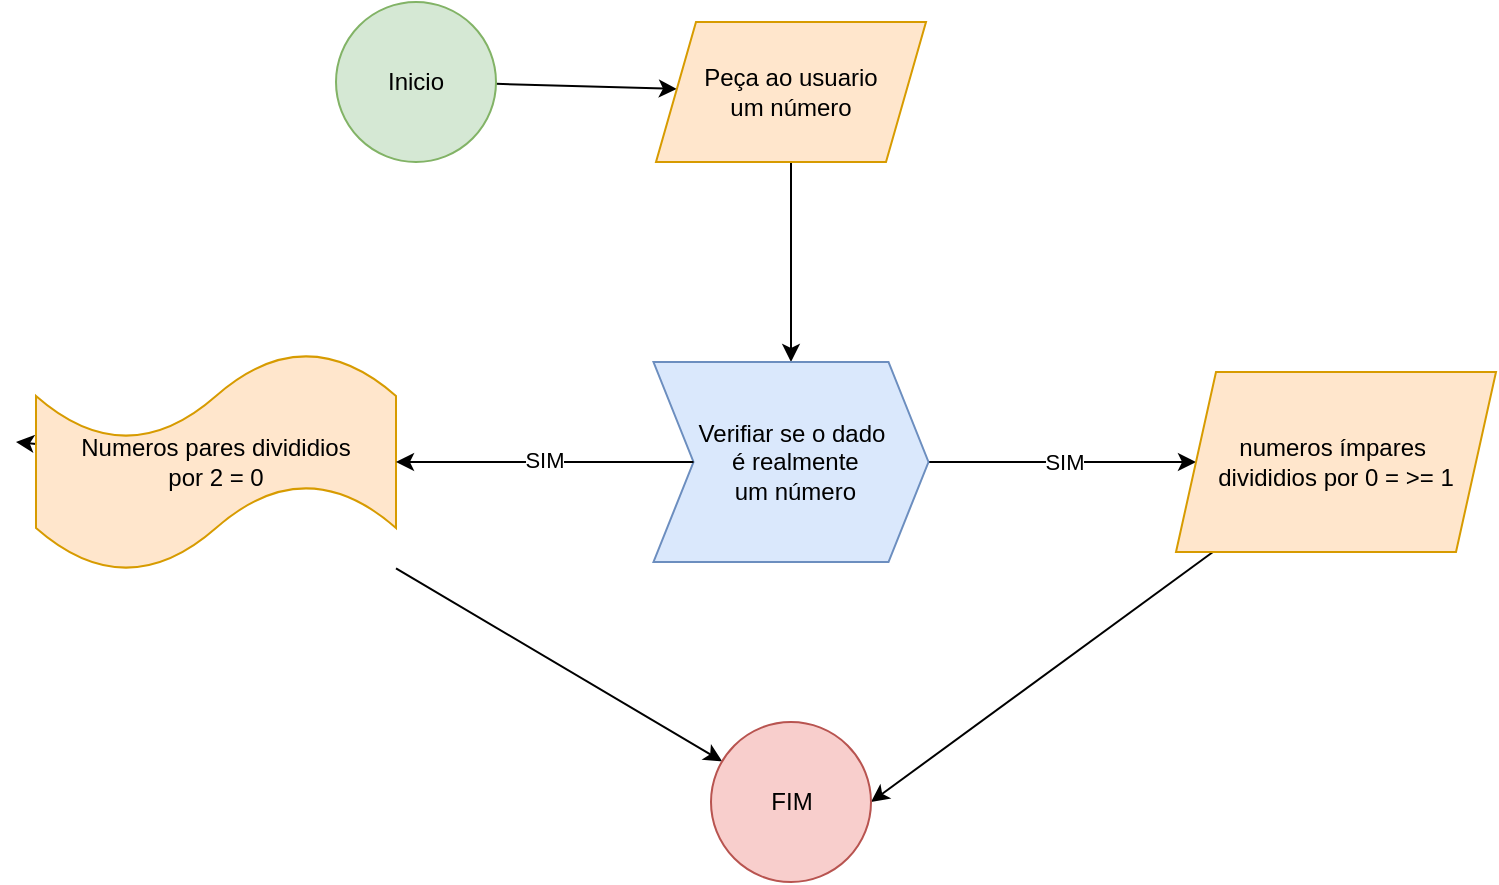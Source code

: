<mxfile>
    <diagram id="PL0KoXmfdAQT3ade5hiX" name="Page-1">
        <mxGraphModel dx="1687" dy="577" grid="1" gridSize="10" guides="1" tooltips="1" connect="1" arrows="1" fold="1" page="1" pageScale="1" pageWidth="850" pageHeight="1100" math="0" shadow="0">
            <root>
                <mxCell id="0"/>
                <mxCell id="1" parent="0"/>
                <mxCell id="4" style="edgeStyle=none;html=1;" edge="1" parent="1" source="2" target="3">
                    <mxGeometry relative="1" as="geometry"/>
                </mxCell>
                <mxCell id="2" value="Inicio" style="ellipse;whiteSpace=wrap;html=1;aspect=fixed;fillColor=#d5e8d4;strokeColor=#82b366;" vertex="1" parent="1">
                    <mxGeometry x="80" y="170" width="80" height="80" as="geometry"/>
                </mxCell>
                <mxCell id="6" style="edgeStyle=none;html=1;" edge="1" parent="1" source="3" target="5">
                    <mxGeometry relative="1" as="geometry"/>
                </mxCell>
                <mxCell id="3" value="Peça ao usuario&lt;div&gt;um número&lt;/div&gt;" style="shape=parallelogram;perimeter=parallelogramPerimeter;whiteSpace=wrap;html=1;fixedSize=1;fillColor=#ffe6cc;strokeColor=#d79b00;" vertex="1" parent="1">
                    <mxGeometry x="240" y="180" width="135" height="70" as="geometry"/>
                </mxCell>
                <mxCell id="17" style="edgeStyle=none;html=1;entryX=0;entryY=0.5;entryDx=0;entryDy=0;" edge="1" parent="1" source="5" target="16">
                    <mxGeometry relative="1" as="geometry"/>
                </mxCell>
                <mxCell id="18" value="SIM" style="edgeLabel;html=1;align=center;verticalAlign=middle;resizable=0;points=[];" vertex="1" connectable="0" parent="17">
                    <mxGeometry x="0.001" relative="1" as="geometry">
                        <mxPoint as="offset"/>
                    </mxGeometry>
                </mxCell>
                <mxCell id="5" value="Verifiar se&lt;span style=&quot;background-color: transparent;&quot;&gt;&amp;nbsp;o dado&lt;/span&gt;&lt;div&gt;&lt;span style=&quot;background-color: transparent;&quot;&gt;&amp;nbsp;é realmente&lt;/span&gt;&lt;div&gt;&lt;div&gt;&amp;nbsp;um número&lt;/div&gt;&lt;/div&gt;&lt;/div&gt;" style="shape=step;perimeter=stepPerimeter;whiteSpace=wrap;html=1;fixedSize=1;fillColor=#dae8fc;strokeColor=#6c8ebf;" vertex="1" parent="1">
                    <mxGeometry x="238.75" y="350" width="137.5" height="100" as="geometry"/>
                </mxCell>
                <mxCell id="21" style="edgeStyle=none;html=1;" edge="1" parent="1" source="12" target="19">
                    <mxGeometry relative="1" as="geometry"/>
                </mxCell>
                <mxCell id="22" style="edgeStyle=none;html=1;" edge="1" parent="1" source="12">
                    <mxGeometry relative="1" as="geometry">
                        <mxPoint x="-80" y="390" as="targetPoint"/>
                    </mxGeometry>
                </mxCell>
                <mxCell id="12" value="Numeros pares divididios&lt;div&gt;por 2 = 0&lt;/div&gt;" style="shape=tape;whiteSpace=wrap;html=1;fillColor=#ffe6cc;strokeColor=#d79b00;" vertex="1" parent="1">
                    <mxGeometry x="-70" y="345" width="180" height="110" as="geometry"/>
                </mxCell>
                <mxCell id="14" style="edgeStyle=none;html=1;entryX=1;entryY=0.5;entryDx=0;entryDy=0;entryPerimeter=0;" edge="1" parent="1" source="5" target="12">
                    <mxGeometry relative="1" as="geometry">
                        <mxPoint x="200" y="400" as="targetPoint"/>
                    </mxGeometry>
                </mxCell>
                <mxCell id="15" value="SIM" style="edgeLabel;html=1;align=center;verticalAlign=middle;resizable=0;points=[];" vertex="1" connectable="0" parent="14">
                    <mxGeometry x="0.018" y="-1" relative="1" as="geometry">
                        <mxPoint as="offset"/>
                    </mxGeometry>
                </mxCell>
                <mxCell id="20" style="edgeStyle=none;html=1;entryX=1;entryY=0.5;entryDx=0;entryDy=0;" edge="1" parent="1" source="16" target="19">
                    <mxGeometry relative="1" as="geometry"/>
                </mxCell>
                <mxCell id="16" value="numeros ímpares&amp;nbsp;&lt;div&gt;divididios por 0 = &amp;gt;= 1&lt;/div&gt;" style="shape=parallelogram;perimeter=parallelogramPerimeter;whiteSpace=wrap;html=1;fixedSize=1;fillColor=#ffe6cc;strokeColor=#d79b00;" vertex="1" parent="1">
                    <mxGeometry x="500" y="355" width="160" height="90" as="geometry"/>
                </mxCell>
                <mxCell id="19" value="FIM" style="ellipse;whiteSpace=wrap;html=1;aspect=fixed;fillColor=#f8cecc;strokeColor=#b85450;" vertex="1" parent="1">
                    <mxGeometry x="267.5" y="530" width="80" height="80" as="geometry"/>
                </mxCell>
            </root>
        </mxGraphModel>
    </diagram>
</mxfile>